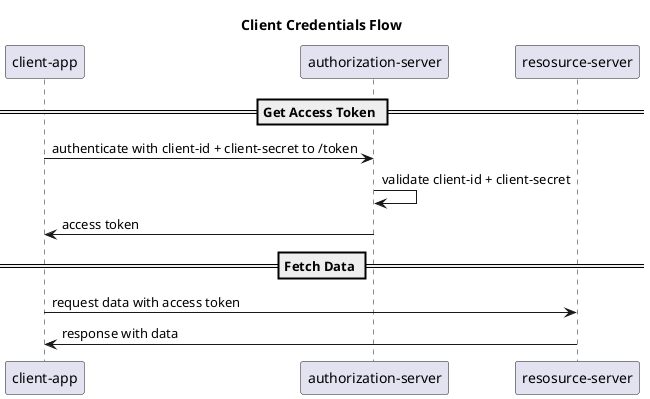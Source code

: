 @startuml
'https://plantuml.com/sequence-diagram
'https://auth0.com/docs/get-started/authentication-and-authorization-flow/client-credentials-flow

title Client Credentials Flow


participant "client-app" as client
participant "authorization-server" as idp
participant "resosurce-server" as res_srv

== Get Access Token ==
client -> idp: authenticate with client-id + client-secret to /token
idp -> idp: validate client-id + client-secret
idp -> client: access token

== Fetch Data ==
client -> res_srv: request data with access token
res_srv -> client: response with data

@enduml